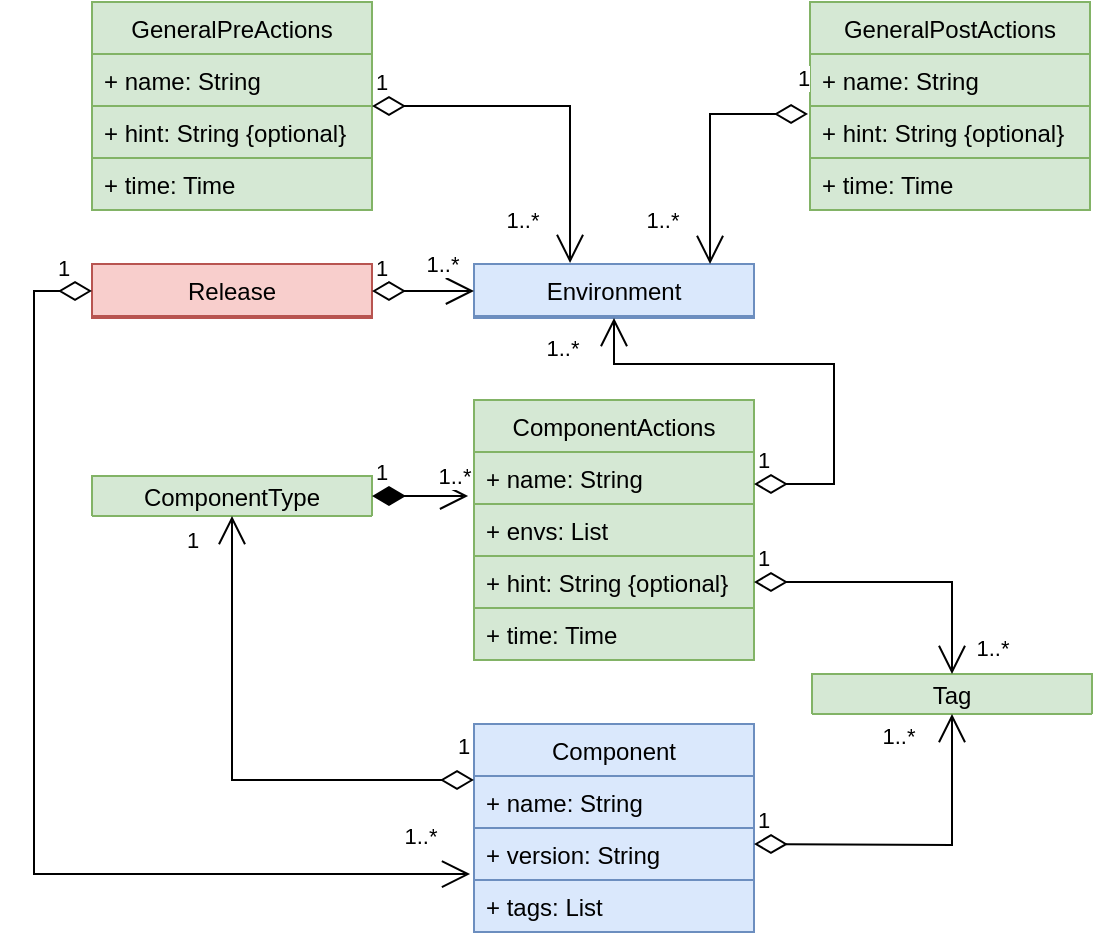 <mxfile version="16.5.3" type="github">
  <diagram id="qTQyHa3P55nb8AETZ46H" name="Page-1">
    <mxGraphModel dx="1422" dy="752" grid="1" gridSize="10" guides="1" tooltips="1" connect="1" arrows="1" fold="1" page="1" pageScale="1" pageWidth="827" pageHeight="1169" math="0" shadow="0">
      <root>
        <mxCell id="0" />
        <mxCell id="1" parent="0" />
        <mxCell id="mDCQHi0GecgMQoZYUr2C-1" value="GeneralPreActions" style="swimlane;fontStyle=0;childLayout=stackLayout;horizontal=1;startSize=26;fillColor=#d5e8d4;horizontalStack=0;resizeParent=1;resizeParentMax=0;resizeLast=0;collapsible=1;marginBottom=0;strokeColor=#82b366;" vertex="1" parent="1">
          <mxGeometry x="62" y="21" width="140" height="104" as="geometry" />
        </mxCell>
        <mxCell id="mDCQHi0GecgMQoZYUr2C-2" value="+ name: String" style="text;strokeColor=#82b366;fillColor=#d5e8d4;align=left;verticalAlign=top;spacingLeft=4;spacingRight=4;overflow=hidden;rotatable=0;points=[[0,0.5],[1,0.5]];portConstraint=eastwest;" vertex="1" parent="mDCQHi0GecgMQoZYUr2C-1">
          <mxGeometry y="26" width="140" height="26" as="geometry" />
        </mxCell>
        <mxCell id="mDCQHi0GecgMQoZYUr2C-7" value="+ hint: String {optional}" style="text;strokeColor=#82b366;fillColor=#d5e8d4;align=left;verticalAlign=top;spacingLeft=4;spacingRight=4;overflow=hidden;rotatable=0;points=[[0,0.5],[1,0.5]];portConstraint=eastwest;" vertex="1" parent="mDCQHi0GecgMQoZYUr2C-1">
          <mxGeometry y="52" width="140" height="26" as="geometry" />
        </mxCell>
        <mxCell id="mDCQHi0GecgMQoZYUr2C-6" value="+ time: Time" style="text;strokeColor=#82b366;fillColor=#d5e8d4;align=left;verticalAlign=top;spacingLeft=4;spacingRight=4;overflow=hidden;rotatable=0;points=[[0,0.5],[1,0.5]];portConstraint=eastwest;" vertex="1" parent="mDCQHi0GecgMQoZYUr2C-1">
          <mxGeometry y="78" width="140" height="26" as="geometry" />
        </mxCell>
        <mxCell id="mDCQHi0GecgMQoZYUr2C-8" value="GeneralPostActions" style="swimlane;fontStyle=0;childLayout=stackLayout;horizontal=1;startSize=26;fillColor=#d5e8d4;horizontalStack=0;resizeParent=1;resizeParentMax=0;resizeLast=0;collapsible=1;marginBottom=0;strokeColor=#82b366;" vertex="1" parent="1">
          <mxGeometry x="421" y="21" width="140" height="104" as="geometry" />
        </mxCell>
        <mxCell id="mDCQHi0GecgMQoZYUr2C-9" value="+ name: String" style="text;strokeColor=#82b366;fillColor=#d5e8d4;align=left;verticalAlign=top;spacingLeft=4;spacingRight=4;overflow=hidden;rotatable=0;points=[[0,0.5],[1,0.5]];portConstraint=eastwest;" vertex="1" parent="mDCQHi0GecgMQoZYUr2C-8">
          <mxGeometry y="26" width="140" height="26" as="geometry" />
        </mxCell>
        <mxCell id="mDCQHi0GecgMQoZYUr2C-11" value="+ hint: String {optional}" style="text;strokeColor=#82b366;fillColor=#d5e8d4;align=left;verticalAlign=top;spacingLeft=4;spacingRight=4;overflow=hidden;rotatable=0;points=[[0,0.5],[1,0.5]];portConstraint=eastwest;" vertex="1" parent="mDCQHi0GecgMQoZYUr2C-8">
          <mxGeometry y="52" width="140" height="26" as="geometry" />
        </mxCell>
        <mxCell id="mDCQHi0GecgMQoZYUr2C-12" value="+ time: Time" style="text;strokeColor=#82b366;fillColor=#d5e8d4;align=left;verticalAlign=top;spacingLeft=4;spacingRight=4;overflow=hidden;rotatable=0;points=[[0,0.5],[1,0.5]];portConstraint=eastwest;" vertex="1" parent="mDCQHi0GecgMQoZYUr2C-8">
          <mxGeometry y="78" width="140" height="26" as="geometry" />
        </mxCell>
        <mxCell id="mDCQHi0GecgMQoZYUr2C-13" value="Environment" style="swimlane;fontStyle=0;childLayout=stackLayout;horizontal=1;startSize=26;fillColor=#dae8fc;horizontalStack=0;resizeParent=1;resizeParentMax=0;resizeLast=0;collapsible=1;marginBottom=0;strokeColor=#6c8ebf;" vertex="1" parent="1">
          <mxGeometry x="253" y="152" width="140" height="27" as="geometry">
            <mxRectangle x="310" y="153" width="100" height="26" as="alternateBounds" />
          </mxGeometry>
        </mxCell>
        <mxCell id="mDCQHi0GecgMQoZYUr2C-18" value="Component" style="swimlane;fontStyle=0;childLayout=stackLayout;horizontal=1;startSize=26;fillColor=#dae8fc;horizontalStack=0;resizeParent=1;resizeParentMax=0;resizeLast=0;collapsible=1;marginBottom=0;strokeColor=#6c8ebf;" vertex="1" parent="1">
          <mxGeometry x="253" y="382" width="140" height="104" as="geometry" />
        </mxCell>
        <mxCell id="mDCQHi0GecgMQoZYUr2C-19" value="+ name: String" style="text;strokeColor=#6c8ebf;fillColor=#dae8fc;align=left;verticalAlign=top;spacingLeft=4;spacingRight=4;overflow=hidden;rotatable=0;points=[[0,0.5],[1,0.5]];portConstraint=eastwest;" vertex="1" parent="mDCQHi0GecgMQoZYUr2C-18">
          <mxGeometry y="26" width="140" height="26" as="geometry" />
        </mxCell>
        <mxCell id="mDCQHi0GecgMQoZYUr2C-21" value="+ version: String" style="text;strokeColor=#6c8ebf;fillColor=#dae8fc;align=left;verticalAlign=top;spacingLeft=4;spacingRight=4;overflow=hidden;rotatable=0;points=[[0,0.5],[1,0.5]];portConstraint=eastwest;" vertex="1" parent="mDCQHi0GecgMQoZYUr2C-18">
          <mxGeometry y="52" width="140" height="26" as="geometry" />
        </mxCell>
        <mxCell id="mDCQHi0GecgMQoZYUr2C-22" value="+ tags: List" style="text;strokeColor=#6c8ebf;fillColor=#dae8fc;align=left;verticalAlign=top;spacingLeft=4;spacingRight=4;overflow=hidden;rotatable=0;points=[[0,0.5],[1,0.5]];portConstraint=eastwest;" vertex="1" parent="mDCQHi0GecgMQoZYUr2C-18">
          <mxGeometry y="78" width="140" height="26" as="geometry" />
        </mxCell>
        <mxCell id="mDCQHi0GecgMQoZYUr2C-23" value="ComponentType" style="swimlane;fontStyle=0;childLayout=stackLayout;horizontal=1;startSize=26;fillColor=#d5e8d4;horizontalStack=0;resizeParent=1;resizeParentMax=0;resizeLast=0;collapsible=1;marginBottom=0;strokeColor=#82b366;" vertex="1" parent="1">
          <mxGeometry x="62" y="258" width="140" height="20" as="geometry" />
        </mxCell>
        <mxCell id="mDCQHi0GecgMQoZYUr2C-28" value="ComponentActions" style="swimlane;fontStyle=0;childLayout=stackLayout;horizontal=1;startSize=26;fillColor=#d5e8d4;horizontalStack=0;resizeParent=1;resizeParentMax=0;resizeLast=0;collapsible=1;marginBottom=0;strokeColor=#82b366;" vertex="1" parent="1">
          <mxGeometry x="253" y="220" width="140" height="130" as="geometry" />
        </mxCell>
        <mxCell id="mDCQHi0GecgMQoZYUr2C-29" value="+ name: String" style="text;strokeColor=#82b366;fillColor=#d5e8d4;align=left;verticalAlign=top;spacingLeft=4;spacingRight=4;overflow=hidden;rotatable=0;points=[[0,0.5],[1,0.5]];portConstraint=eastwest;" vertex="1" parent="mDCQHi0GecgMQoZYUr2C-28">
          <mxGeometry y="26" width="140" height="26" as="geometry" />
        </mxCell>
        <mxCell id="mDCQHi0GecgMQoZYUr2C-30" value="+ envs: List" style="text;strokeColor=#82b366;fillColor=#d5e8d4;align=left;verticalAlign=top;spacingLeft=4;spacingRight=4;overflow=hidden;rotatable=0;points=[[0,0.5],[1,0.5]];portConstraint=eastwest;" vertex="1" parent="mDCQHi0GecgMQoZYUr2C-28">
          <mxGeometry y="52" width="140" height="26" as="geometry" />
        </mxCell>
        <mxCell id="mDCQHi0GecgMQoZYUr2C-31" value="+ hint: String {optional}" style="text;strokeColor=#82b366;fillColor=#d5e8d4;align=left;verticalAlign=top;spacingLeft=4;spacingRight=4;overflow=hidden;rotatable=0;points=[[0,0.5],[1,0.5]];portConstraint=eastwest;" vertex="1" parent="mDCQHi0GecgMQoZYUr2C-28">
          <mxGeometry y="78" width="140" height="26" as="geometry" />
        </mxCell>
        <mxCell id="mDCQHi0GecgMQoZYUr2C-32" value="+ time: Time" style="text;strokeColor=#82b366;fillColor=#d5e8d4;align=left;verticalAlign=top;spacingLeft=4;spacingRight=4;overflow=hidden;rotatable=0;points=[[0,0.5],[1,0.5]];portConstraint=eastwest;" vertex="1" parent="mDCQHi0GecgMQoZYUr2C-28">
          <mxGeometry y="104" width="140" height="26" as="geometry" />
        </mxCell>
        <mxCell id="mDCQHi0GecgMQoZYUr2C-34" value="Tag" style="swimlane;fontStyle=0;childLayout=stackLayout;horizontal=1;startSize=26;fillColor=#d5e8d4;horizontalStack=0;resizeParent=1;resizeParentMax=0;resizeLast=0;collapsible=1;marginBottom=0;strokeColor=#82b366;" vertex="1" parent="1">
          <mxGeometry x="422" y="357" width="140" height="20" as="geometry" />
        </mxCell>
        <mxCell id="mDCQHi0GecgMQoZYUr2C-35" value="1" style="endArrow=open;html=1;endSize=12;startArrow=diamondThin;startSize=14;startFill=1;edgeStyle=orthogonalEdgeStyle;align=left;verticalAlign=bottom;rounded=0;exitX=1;exitY=0.5;exitDx=0;exitDy=0;entryX=-0.021;entryY=0.846;entryDx=0;entryDy=0;entryPerimeter=0;" edge="1" parent="1" source="mDCQHi0GecgMQoZYUr2C-23" target="mDCQHi0GecgMQoZYUr2C-29">
          <mxGeometry x="-1" y="3" relative="1" as="geometry">
            <mxPoint x="-7" y="482" as="sourcePoint" />
            <mxPoint x="153" y="482" as="targetPoint" />
          </mxGeometry>
        </mxCell>
        <mxCell id="mDCQHi0GecgMQoZYUr2C-36" value="1..*" style="edgeLabel;html=1;align=center;verticalAlign=middle;resizable=0;points=[];" vertex="1" connectable="0" parent="mDCQHi0GecgMQoZYUr2C-35">
          <mxGeometry x="0.716" y="1" relative="1" as="geometry">
            <mxPoint y="-9" as="offset" />
          </mxGeometry>
        </mxCell>
        <mxCell id="mDCQHi0GecgMQoZYUr2C-39" value="1" style="endArrow=open;html=1;endSize=12;startArrow=diamondThin;startSize=14;startFill=0;edgeStyle=orthogonalEdgeStyle;align=left;verticalAlign=bottom;rounded=0;entryX=0.5;entryY=1;entryDx=0;entryDy=0;" edge="1" parent="1" target="mDCQHi0GecgMQoZYUr2C-34">
          <mxGeometry x="-1" y="3" relative="1" as="geometry">
            <mxPoint x="393" y="442" as="sourcePoint" />
            <mxPoint x="643" y="522" as="targetPoint" />
          </mxGeometry>
        </mxCell>
        <mxCell id="mDCQHi0GecgMQoZYUr2C-40" value="1" style="endArrow=open;html=1;endSize=12;startArrow=diamondThin;startSize=14;startFill=0;edgeStyle=orthogonalEdgeStyle;align=left;verticalAlign=bottom;rounded=0;entryX=0.5;entryY=0;entryDx=0;entryDy=0;exitX=1;exitY=0.5;exitDx=0;exitDy=0;" edge="1" parent="1" source="mDCQHi0GecgMQoZYUr2C-31" target="mDCQHi0GecgMQoZYUr2C-34">
          <mxGeometry x="-1" y="3" relative="1" as="geometry">
            <mxPoint x="407.06" y="506.006" as="sourcePoint" />
            <mxPoint x="563" y="434" as="targetPoint" />
          </mxGeometry>
        </mxCell>
        <mxCell id="mDCQHi0GecgMQoZYUr2C-41" value="1..*" style="edgeLabel;html=1;align=center;verticalAlign=middle;resizable=0;points=[];" vertex="1" connectable="0" parent="mDCQHi0GecgMQoZYUr2C-40">
          <mxGeometry x="0.87" y="-2" relative="1" as="geometry">
            <mxPoint x="22" y="-4" as="offset" />
          </mxGeometry>
        </mxCell>
        <mxCell id="mDCQHi0GecgMQoZYUr2C-42" value="1..*" style="edgeLabel;html=1;align=center;verticalAlign=middle;resizable=0;points=[];" vertex="1" connectable="0" parent="1">
          <mxGeometry x="492" y="317" as="geometry">
            <mxPoint x="-27" y="71" as="offset" />
          </mxGeometry>
        </mxCell>
        <mxCell id="mDCQHi0GecgMQoZYUr2C-43" value="1" style="endArrow=open;html=1;endSize=12;startArrow=diamondThin;startSize=14;startFill=0;edgeStyle=orthogonalEdgeStyle;align=left;verticalAlign=bottom;rounded=0;entryX=0.5;entryY=1;entryDx=0;entryDy=0;" edge="1" parent="1" target="mDCQHi0GecgMQoZYUr2C-13">
          <mxGeometry x="-1" y="3" relative="1" as="geometry">
            <mxPoint x="393" y="262" as="sourcePoint" />
            <mxPoint x="603" y="272" as="targetPoint" />
            <Array as="points">
              <mxPoint x="433" y="262" />
              <mxPoint x="433" y="202" />
              <mxPoint x="323" y="202" />
            </Array>
          </mxGeometry>
        </mxCell>
        <mxCell id="mDCQHi0GecgMQoZYUr2C-44" value="1" style="endArrow=open;html=1;endSize=12;startArrow=diamondThin;startSize=14;startFill=0;edgeStyle=orthogonalEdgeStyle;align=left;verticalAlign=bottom;rounded=0;exitX=1;exitY=0.5;exitDx=0;exitDy=0;entryX=0.343;entryY=-0.019;entryDx=0;entryDy=0;entryPerimeter=0;" edge="1" parent="1" source="mDCQHi0GecgMQoZYUr2C-1" target="mDCQHi0GecgMQoZYUr2C-13">
          <mxGeometry x="-1" y="3" relative="1" as="geometry">
            <mxPoint x="143" y="92" as="sourcePoint" />
            <mxPoint x="303" y="92" as="targetPoint" />
          </mxGeometry>
        </mxCell>
        <mxCell id="mDCQHi0GecgMQoZYUr2C-46" value="1" style="endArrow=open;html=1;endSize=12;startArrow=diamondThin;startSize=14;startFill=0;edgeStyle=orthogonalEdgeStyle;align=left;verticalAlign=bottom;rounded=0;exitX=0;exitY=0.077;exitDx=0;exitDy=0;exitPerimeter=0;entryX=0.5;entryY=1;entryDx=0;entryDy=0;" edge="1" parent="1" source="mDCQHi0GecgMQoZYUr2C-19" target="mDCQHi0GecgMQoZYUr2C-23">
          <mxGeometry x="-0.921" y="-8" relative="1" as="geometry">
            <mxPoint x="-27" y="492" as="sourcePoint" />
            <mxPoint x="133" y="492" as="targetPoint" />
            <mxPoint as="offset" />
          </mxGeometry>
        </mxCell>
        <mxCell id="mDCQHi0GecgMQoZYUr2C-47" value="1" style="edgeLabel;html=1;align=center;verticalAlign=middle;resizable=0;points=[];" vertex="1" connectable="0" parent="mDCQHi0GecgMQoZYUr2C-46">
          <mxGeometry x="0.921" relative="1" as="geometry">
            <mxPoint x="-20" y="2" as="offset" />
          </mxGeometry>
        </mxCell>
        <mxCell id="mDCQHi0GecgMQoZYUr2C-48" value="1..*" style="edgeLabel;html=1;align=center;verticalAlign=middle;resizable=0;points=[];" vertex="1" connectable="0" parent="1">
          <mxGeometry x="263.0" y="267.997" as="geometry">
            <mxPoint x="14" y="-138" as="offset" />
          </mxGeometry>
        </mxCell>
        <mxCell id="mDCQHi0GecgMQoZYUr2C-49" value="1..*" style="edgeLabel;html=1;align=center;verticalAlign=middle;resizable=0;points=[];" vertex="1" connectable="0" parent="1">
          <mxGeometry x="283.0" y="331.997" as="geometry">
            <mxPoint x="14" y="-138" as="offset" />
          </mxGeometry>
        </mxCell>
        <mxCell id="mDCQHi0GecgMQoZYUr2C-50" value="1..*" style="edgeLabel;html=1;align=center;verticalAlign=middle;resizable=0;points=[];" vertex="1" connectable="0" parent="1">
          <mxGeometry x="333.0" y="267.997" as="geometry">
            <mxPoint x="14" y="-138" as="offset" />
          </mxGeometry>
        </mxCell>
        <mxCell id="mDCQHi0GecgMQoZYUr2C-52" value="1" style="endArrow=open;html=1;endSize=12;startArrow=diamondThin;startSize=14;startFill=0;edgeStyle=orthogonalEdgeStyle;align=left;verticalAlign=bottom;rounded=0;exitX=-0.007;exitY=1.154;exitDx=0;exitDy=0;entryX=0.843;entryY=0;entryDx=0;entryDy=0;entryPerimeter=0;exitPerimeter=0;" edge="1" parent="1" source="mDCQHi0GecgMQoZYUr2C-9" target="mDCQHi0GecgMQoZYUr2C-13">
          <mxGeometry x="-0.879" y="-9" relative="1" as="geometry">
            <mxPoint x="433" y="82" as="sourcePoint" />
            <mxPoint x="322" y="136" as="targetPoint" />
            <mxPoint as="offset" />
          </mxGeometry>
        </mxCell>
        <mxCell id="mDCQHi0GecgMQoZYUr2C-54" value="Release" style="swimlane;fontStyle=0;childLayout=stackLayout;horizontal=1;startSize=26;fillColor=#f8cecc;horizontalStack=0;resizeParent=1;resizeParentMax=0;resizeLast=0;collapsible=1;marginBottom=0;strokeColor=#b85450;" vertex="1" parent="1">
          <mxGeometry x="62" y="152" width="140" height="27" as="geometry">
            <mxRectangle x="310" y="153" width="100" height="26" as="alternateBounds" />
          </mxGeometry>
        </mxCell>
        <mxCell id="mDCQHi0GecgMQoZYUr2C-55" value="1" style="endArrow=open;html=1;endSize=12;startArrow=diamondThin;startSize=14;startFill=0;edgeStyle=orthogonalEdgeStyle;align=left;verticalAlign=bottom;rounded=0;entryX=0;entryY=0.5;entryDx=0;entryDy=0;exitX=1;exitY=0.5;exitDx=0;exitDy=0;" edge="1" parent="1" source="mDCQHi0GecgMQoZYUr2C-54" target="mDCQHi0GecgMQoZYUr2C-13">
          <mxGeometry x="-1" y="3" relative="1" as="geometry">
            <mxPoint x="-67" y="322" as="sourcePoint" />
            <mxPoint x="93" y="322" as="targetPoint" />
          </mxGeometry>
        </mxCell>
        <mxCell id="mDCQHi0GecgMQoZYUr2C-57" value="1" style="endArrow=open;html=1;endSize=12;startArrow=diamondThin;startSize=14;startFill=0;edgeStyle=orthogonalEdgeStyle;align=left;verticalAlign=bottom;rounded=0;exitX=0;exitY=0.5;exitDx=0;exitDy=0;entryX=-0.014;entryY=0.885;entryDx=0;entryDy=0;entryPerimeter=0;" edge="1" parent="1" source="mDCQHi0GecgMQoZYUr2C-54" target="mDCQHi0GecgMQoZYUr2C-21">
          <mxGeometry x="-0.929" y="-3" relative="1" as="geometry">
            <mxPoint x="163" y="442" as="sourcePoint" />
            <mxPoint x="3" y="442" as="targetPoint" />
            <Array as="points">
              <mxPoint x="33" y="166" />
              <mxPoint x="33" y="457" />
            </Array>
            <mxPoint as="offset" />
          </mxGeometry>
        </mxCell>
        <mxCell id="mDCQHi0GecgMQoZYUr2C-58" value="1..*" style="edgeLabel;html=1;align=center;verticalAlign=middle;resizable=0;points=[];" vertex="1" connectable="0" parent="1">
          <mxGeometry x="223.0" y="289.997" as="geometry">
            <mxPoint x="14" y="-138" as="offset" />
          </mxGeometry>
        </mxCell>
        <mxCell id="mDCQHi0GecgMQoZYUr2C-60" value="1..*" style="edgeLabel;html=1;align=center;verticalAlign=middle;resizable=0;points=[];" vertex="1" connectable="0" parent="1">
          <mxGeometry x="253" y="367" as="geometry">
            <mxPoint x="-27" y="71" as="offset" />
          </mxGeometry>
        </mxCell>
      </root>
    </mxGraphModel>
  </diagram>
</mxfile>
